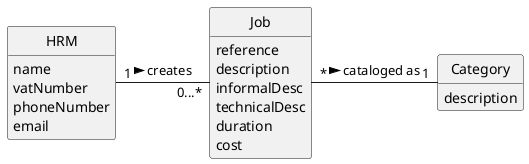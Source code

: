 @startuml
skinparam monochrome true
skinparam packageStyle rectangle
skinparam shadowing false

'left to right direction

skinparam classAttributeIconSize 0

hide circle
hide methods

'title Domain Model

'class Platform {
'  -description
'}

class HRM {
    name
    vatNumber
    phoneNumber
    email
}

class Job {
    reference
    description
    informalDesc
    technicalDesc
    duration
    cost
}

class Category {
    description
}

'class Collaborator {
    'name
    'email
    'password
'}

'Platform "1" -- "*" HRM : has registered >
'Platform "1" -- "*" Category : defines >
HRM "1" - "0...*" Job: creates >
'Job "*" -- "1" HRM: created by >
'HRM "0..1" -- "1" User: acts as >
Job "*" - "1" Category: cataloged as >
'Job "*" - "*" Collaborator: may be attributed to >
@enduml